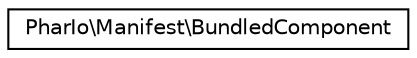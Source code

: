 digraph "Graphical Class Hierarchy"
{
  edge [fontname="Helvetica",fontsize="10",labelfontname="Helvetica",labelfontsize="10"];
  node [fontname="Helvetica",fontsize="10",shape=record];
  rankdir="LR";
  Node0 [label="PharIo\\Manifest\\BundledComponent",height=0.2,width=0.4,color="black", fillcolor="white", style="filled",URL="$classPharIo_1_1Manifest_1_1BundledComponent.html"];
}
